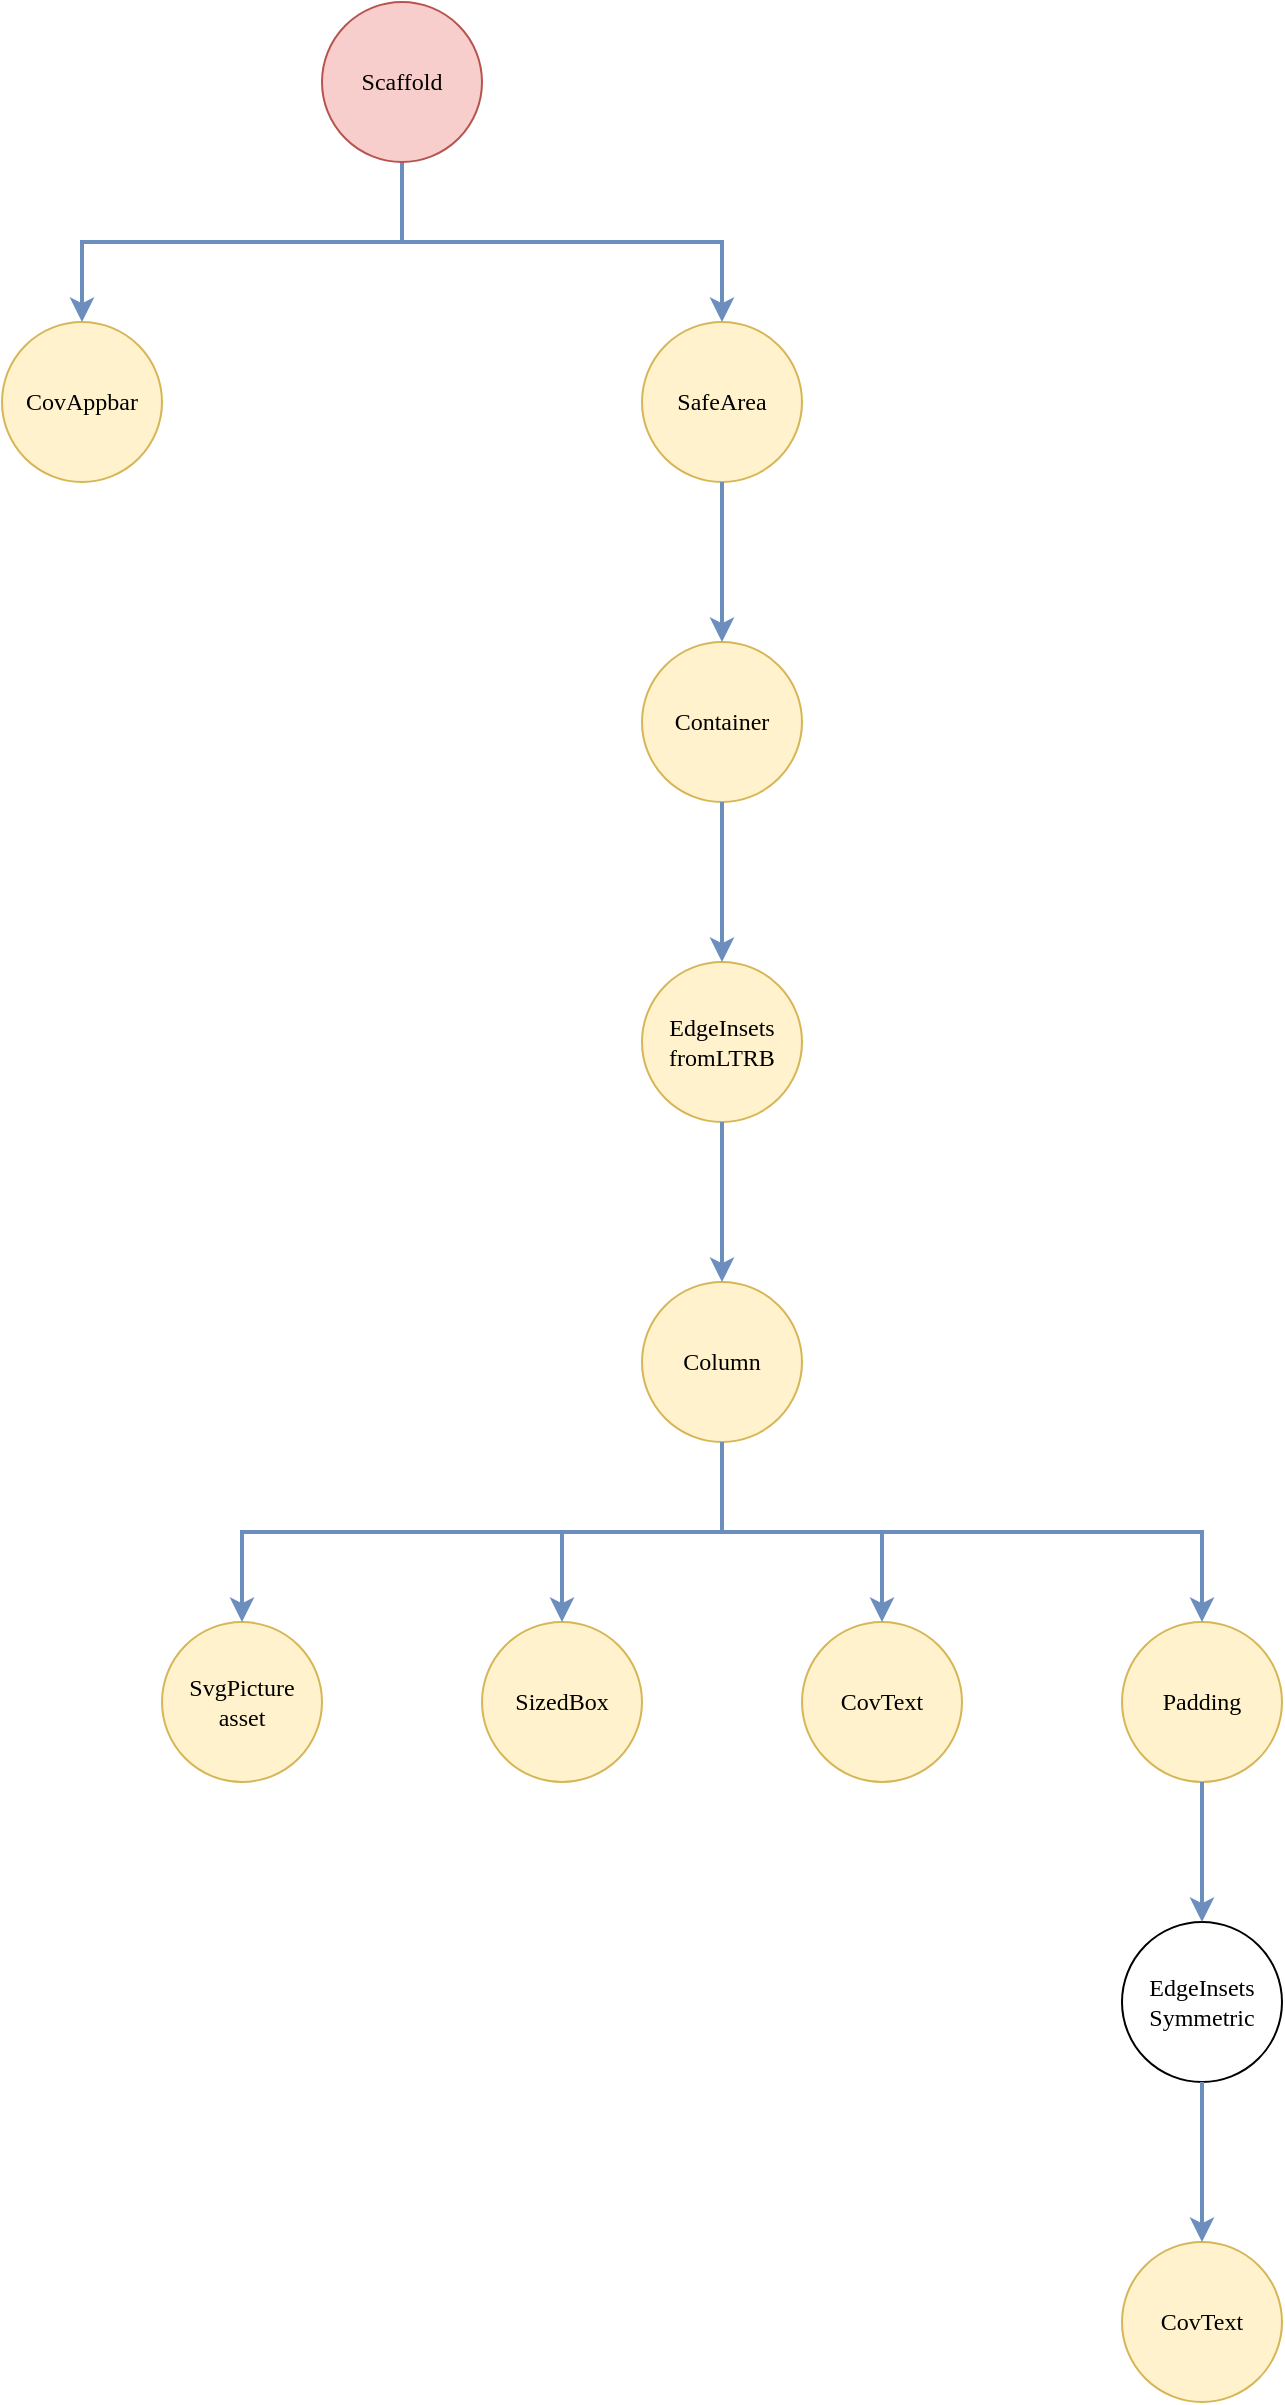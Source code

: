 <mxfile version="13.7.7" type="device"><diagram id="b4NfSg4W80DTmErFcbgV" name="Page-1"><mxGraphModel dx="868" dy="423" grid="1" gridSize="10" guides="1" tooltips="1" connect="1" arrows="1" fold="1" page="1" pageScale="1" pageWidth="1654" pageHeight="1169" math="0" shadow="0"><root><mxCell id="0"/><mxCell id="1" parent="0"/><mxCell id="dscZz20uXl7UMWQ69Crj-4" style="edgeStyle=orthogonalEdgeStyle;rounded=0;orthogonalLoop=1;jettySize=auto;html=1;fillColor=#dae8fc;strokeColor=#6c8ebf;strokeWidth=2;" parent="1" source="FRViIMyRJvzU1OxqdMOB-1" target="FRViIMyRJvzU1OxqdMOB-2" edge="1"><mxGeometry relative="1" as="geometry"><Array as="points"><mxPoint x="240" y="160"/><mxPoint x="400" y="160"/></Array></mxGeometry></mxCell><mxCell id="dscZz20uXl7UMWQ69Crj-7" style="edgeStyle=orthogonalEdgeStyle;rounded=0;orthogonalLoop=1;jettySize=auto;html=1;fillColor=#dae8fc;strokeColor=#6c8ebf;strokeWidth=2;" parent="1" source="FRViIMyRJvzU1OxqdMOB-1" target="dscZz20uXl7UMWQ69Crj-6" edge="1"><mxGeometry relative="1" as="geometry"><Array as="points"><mxPoint x="240" y="160"/><mxPoint x="80" y="160"/></Array></mxGeometry></mxCell><mxCell id="FRViIMyRJvzU1OxqdMOB-1" value="Scaffold" style="ellipse;whiteSpace=wrap;html=1;aspect=fixed;fontFamily=Verdana;fillColor=#f8cecc;strokeColor=#b85450;" parent="1" vertex="1"><mxGeometry x="200" y="40" width="80" height="80" as="geometry"/></mxCell><mxCell id="FRViIMyRJvzU1OxqdMOB-2" value="SafeArea" style="ellipse;whiteSpace=wrap;html=1;aspect=fixed;fontFamily=Verdana;fillColor=#fff2cc;strokeColor=#d6b656;" parent="1" vertex="1"><mxGeometry x="360" y="200" width="80" height="80" as="geometry"/></mxCell><mxCell id="FRViIMyRJvzU1OxqdMOB-6" value="Container" style="ellipse;whiteSpace=wrap;html=1;aspect=fixed;fontFamily=Verdana;fillColor=#fff2cc;strokeColor=#d6b656;" parent="1" vertex="1"><mxGeometry x="360" y="360" width="80" height="80" as="geometry"/></mxCell><mxCell id="dscZz20uXl7UMWQ69Crj-6" value="&lt;div&gt;CovAppbar&lt;/div&gt;" style="ellipse;whiteSpace=wrap;html=1;aspect=fixed;fontFamily=Verdana;fillColor=#fff2cc;strokeColor=#d6b656;" parent="1" vertex="1"><mxGeometry x="40" y="200" width="80" height="80" as="geometry"/></mxCell><mxCell id="dscZz20uXl7UMWQ69Crj-8" value="Column" style="ellipse;whiteSpace=wrap;html=1;aspect=fixed;fontFamily=Verdana;fillColor=#fff2cc;strokeColor=#d6b656;" parent="1" vertex="1"><mxGeometry x="360" y="680" width="80" height="80" as="geometry"/></mxCell><mxCell id="dscZz20uXl7UMWQ69Crj-10" value="CovText" style="ellipse;whiteSpace=wrap;html=1;aspect=fixed;fontFamily=Verdana;fillColor=#fff2cc;strokeColor=#d6b656;" parent="1" vertex="1"><mxGeometry x="440" y="850" width="80" height="80" as="geometry"/></mxCell><mxCell id="dscZz20uXl7UMWQ69Crj-11" value="&lt;div&gt;SvgPicture&lt;/div&gt;&lt;div&gt;asset&lt;br&gt;&lt;/div&gt;" style="ellipse;whiteSpace=wrap;html=1;aspect=fixed;fontFamily=Verdana;fillColor=#fff2cc;strokeColor=#d6b656;" parent="1" vertex="1"><mxGeometry x="120" y="850" width="80" height="80" as="geometry"/></mxCell><mxCell id="dscZz20uXl7UMWQ69Crj-12" value="SizedBox" style="ellipse;whiteSpace=wrap;html=1;aspect=fixed;fontFamily=Verdana;fillColor=#fff2cc;strokeColor=#d6b656;" parent="1" vertex="1"><mxGeometry x="280" y="850" width="80" height="80" as="geometry"/></mxCell><mxCell id="dscZz20uXl7UMWQ69Crj-13" value="Padding" style="ellipse;whiteSpace=wrap;html=1;aspect=fixed;fontFamily=Verdana;fillColor=#fff2cc;strokeColor=#d6b656;" parent="1" vertex="1"><mxGeometry x="600" y="850" width="80" height="80" as="geometry"/></mxCell><mxCell id="dscZz20uXl7UMWQ69Crj-15" value="CovText" style="ellipse;whiteSpace=wrap;html=1;aspect=fixed;fontFamily=Verdana;fillColor=#fff2cc;strokeColor=#d6b656;" parent="1" vertex="1"><mxGeometry x="600" y="1160" width="80" height="80" as="geometry"/></mxCell><mxCell id="UZm-kB8_TkRuu85yy-Hm-1" value="" style="endArrow=classic;html=1;exitX=0.5;exitY=1;exitDx=0;exitDy=0;entryX=0.5;entryY=0;entryDx=0;entryDy=0;fillColor=#dae8fc;strokeColor=#6c8ebf;strokeWidth=2;" edge="1" parent="1" source="FRViIMyRJvzU1OxqdMOB-2" target="FRViIMyRJvzU1OxqdMOB-6"><mxGeometry width="50" height="50" relative="1" as="geometry"><mxPoint x="290" y="410" as="sourcePoint"/><mxPoint x="340" y="360" as="targetPoint"/></mxGeometry></mxCell><mxCell id="UZm-kB8_TkRuu85yy-Hm-2" value="&lt;div&gt;&lt;font face=&quot;Verdana&quot;&gt;EdgeInsets&lt;/font&gt;&lt;/div&gt;&lt;div&gt;&lt;font face=&quot;Verdana&quot;&gt;fromLTRB&lt;br&gt;&lt;/font&gt;&lt;/div&gt;" style="ellipse;whiteSpace=wrap;html=1;aspect=fixed;fillColor=#fff2cc;strokeColor=#d6b656;" vertex="1" parent="1"><mxGeometry x="360" y="520" width="80" height="80" as="geometry"/></mxCell><mxCell id="UZm-kB8_TkRuu85yy-Hm-3" value="" style="endArrow=classic;html=1;strokeWidth=2;exitX=0.5;exitY=1;exitDx=0;exitDy=0;fillColor=#dae8fc;strokeColor=#6c8ebf;" edge="1" parent="1" source="FRViIMyRJvzU1OxqdMOB-6" target="UZm-kB8_TkRuu85yy-Hm-2"><mxGeometry width="50" height="50" relative="1" as="geometry"><mxPoint x="398" y="440" as="sourcePoint"/><mxPoint x="340" y="580" as="targetPoint"/></mxGeometry></mxCell><mxCell id="UZm-kB8_TkRuu85yy-Hm-4" value="" style="endArrow=classic;html=1;strokeWidth=2;exitX=0.5;exitY=1;exitDx=0;exitDy=0;entryX=0.5;entryY=0;entryDx=0;entryDy=0;fillColor=#dae8fc;strokeColor=#6c8ebf;" edge="1" parent="1" source="UZm-kB8_TkRuu85yy-Hm-2" target="dscZz20uXl7UMWQ69Crj-8"><mxGeometry width="50" height="50" relative="1" as="geometry"><mxPoint x="290" y="720" as="sourcePoint"/><mxPoint x="340" y="670" as="targetPoint"/></mxGeometry></mxCell><mxCell id="UZm-kB8_TkRuu85yy-Hm-5" value="" style="edgeStyle=elbowEdgeStyle;elbow=vertical;endArrow=classic;html=1;strokeWidth=2;exitX=0.5;exitY=1;exitDx=0;exitDy=0;entryX=0.5;entryY=0;entryDx=0;entryDy=0;fillColor=#dae8fc;strokeColor=#6c8ebf;rounded=0;" edge="1" parent="1" source="dscZz20uXl7UMWQ69Crj-8" target="dscZz20uXl7UMWQ69Crj-11"><mxGeometry width="50" height="50" relative="1" as="geometry"><mxPoint x="290" y="810" as="sourcePoint"/><mxPoint x="340" y="760" as="targetPoint"/></mxGeometry></mxCell><mxCell id="UZm-kB8_TkRuu85yy-Hm-6" value="" style="edgeStyle=elbowEdgeStyle;elbow=vertical;endArrow=classic;html=1;strokeWidth=2;exitX=0.5;exitY=1;exitDx=0;exitDy=0;entryX=0.5;entryY=0;entryDx=0;entryDy=0;fillColor=#dae8fc;strokeColor=#6c8ebf;rounded=0;" edge="1" parent="1" source="dscZz20uXl7UMWQ69Crj-8" target="dscZz20uXl7UMWQ69Crj-12"><mxGeometry width="50" height="50" relative="1" as="geometry"><mxPoint x="290" y="810" as="sourcePoint"/><mxPoint x="340" y="760" as="targetPoint"/></mxGeometry></mxCell><mxCell id="UZm-kB8_TkRuu85yy-Hm-7" value="" style="edgeStyle=elbowEdgeStyle;elbow=vertical;endArrow=classic;html=1;strokeWidth=2;exitX=0.5;exitY=1;exitDx=0;exitDy=0;entryX=0.5;entryY=0;entryDx=0;entryDy=0;fillColor=#dae8fc;strokeColor=#6c8ebf;rounded=0;" edge="1" parent="1" source="dscZz20uXl7UMWQ69Crj-8" target="dscZz20uXl7UMWQ69Crj-10"><mxGeometry width="50" height="50" relative="1" as="geometry"><mxPoint x="290" y="810" as="sourcePoint"/><mxPoint x="340" y="760" as="targetPoint"/></mxGeometry></mxCell><mxCell id="UZm-kB8_TkRuu85yy-Hm-8" value="" style="edgeStyle=elbowEdgeStyle;elbow=vertical;endArrow=classic;html=1;strokeWidth=2;exitX=0.5;exitY=1;exitDx=0;exitDy=0;entryX=0.5;entryY=0;entryDx=0;entryDy=0;fillColor=#dae8fc;strokeColor=#6c8ebf;rounded=0;" edge="1" parent="1" source="dscZz20uXl7UMWQ69Crj-8" target="dscZz20uXl7UMWQ69Crj-13"><mxGeometry width="50" height="50" relative="1" as="geometry"><mxPoint x="290" y="810" as="sourcePoint"/><mxPoint x="340" y="760" as="targetPoint"/></mxGeometry></mxCell><mxCell id="UZm-kB8_TkRuu85yy-Hm-9" value="&lt;div&gt;&lt;font face=&quot;Verdana&quot;&gt;EdgeInsets&lt;/font&gt;&lt;/div&gt;&lt;div&gt;&lt;font face=&quot;Verdana&quot;&gt;Symmetric&lt;br&gt;&lt;/font&gt;&lt;/div&gt;" style="ellipse;whiteSpace=wrap;html=1;aspect=fixed;" vertex="1" parent="1"><mxGeometry x="600" y="1000" width="80" height="80" as="geometry"/></mxCell><mxCell id="UZm-kB8_TkRuu85yy-Hm-10" value="" style="endArrow=classic;html=1;strokeWidth=2;exitX=0.5;exitY=1;exitDx=0;exitDy=0;fillColor=#dae8fc;strokeColor=#6c8ebf;" edge="1" parent="1" source="dscZz20uXl7UMWQ69Crj-13" target="UZm-kB8_TkRuu85yy-Hm-9"><mxGeometry width="50" height="50" relative="1" as="geometry"><mxPoint x="620" y="1050" as="sourcePoint"/><mxPoint x="670" y="1000" as="targetPoint"/></mxGeometry></mxCell><mxCell id="UZm-kB8_TkRuu85yy-Hm-13" value="" style="endArrow=classic;html=1;strokeWidth=2;exitX=0.5;exitY=1;exitDx=0;exitDy=0;fillColor=#dae8fc;strokeColor=#6c8ebf;" edge="1" parent="1" source="UZm-kB8_TkRuu85yy-Hm-9" target="dscZz20uXl7UMWQ69Crj-15"><mxGeometry width="50" height="50" relative="1" as="geometry"><mxPoint x="620" y="1140" as="sourcePoint"/><mxPoint x="670" y="1090" as="targetPoint"/></mxGeometry></mxCell></root></mxGraphModel></diagram></mxfile>